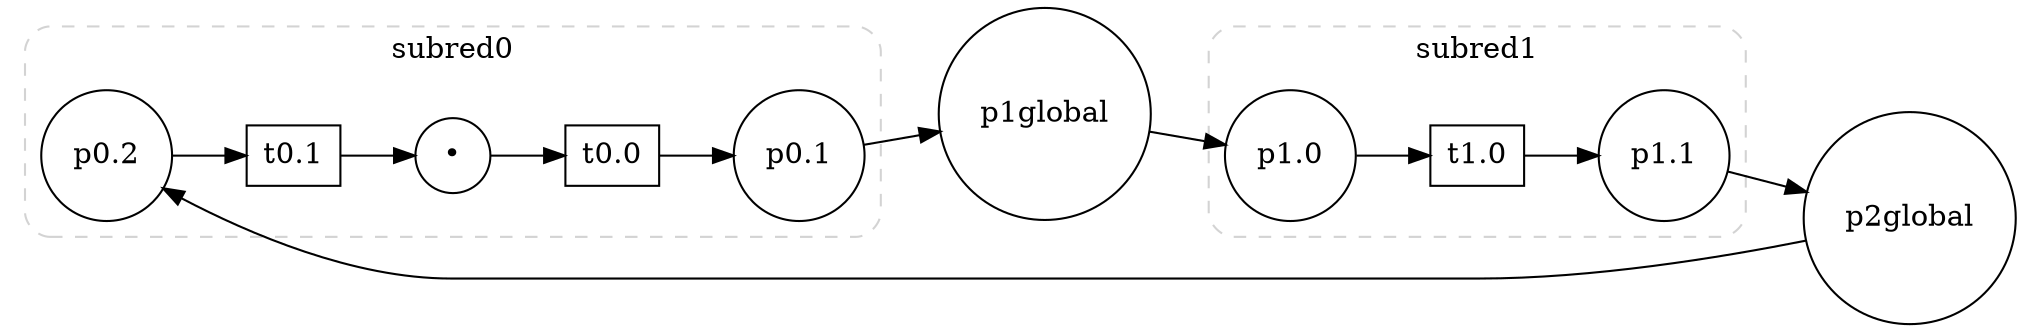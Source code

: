 digraph G{
    // newrank=true;
 rankdir=LR;
  {
    node [shape=circle];
    "p0.0" [label="&bull;"];
    "p0.0"; "p0.1"; "p0.2";
    "p1.0";"p1.1";
    "p1global";"p2global"
  }
  
  {
    node [shape=rect,height=0.4,width=.4];
    "t0.0";"t0.1";
    "t1.0"
  }
  
    subgraph cluster_subred0 {
		style="rounded,dashed";
        color=lightgrey;
		 "t0.0";"t0.1";
		 "p0.0"; "p0.1"; "p0.2";
		label = "subred0";
	}
	
	subgraph cluster_subred1 {
		style="rounded,dashed";
        color=lightgrey;
	"p1.0";"p1.1";
	"t1.0"
		label = "subred1";
	}
	
//   { rank=same; "cluster_subred1"; "cluster_subred0"; }
//   { rank=same; "p1.1"; "p0.2"; }
    // edge [constraint=false] 
    
    p1global->"p1.0";
    "p0.0" -> "t0.0";
	"t0.0" -> "p0.1";
	"p0.2" -> "t0.1";
	"t0.1" -> "p0.0";
	"p1.0"->"t1.0"
	"t1.0"->"p1.1"
    "p1.1"->p2global;
    p2global->"p0.2"
    "p0.1"->p1global;
    
    
    
  
}